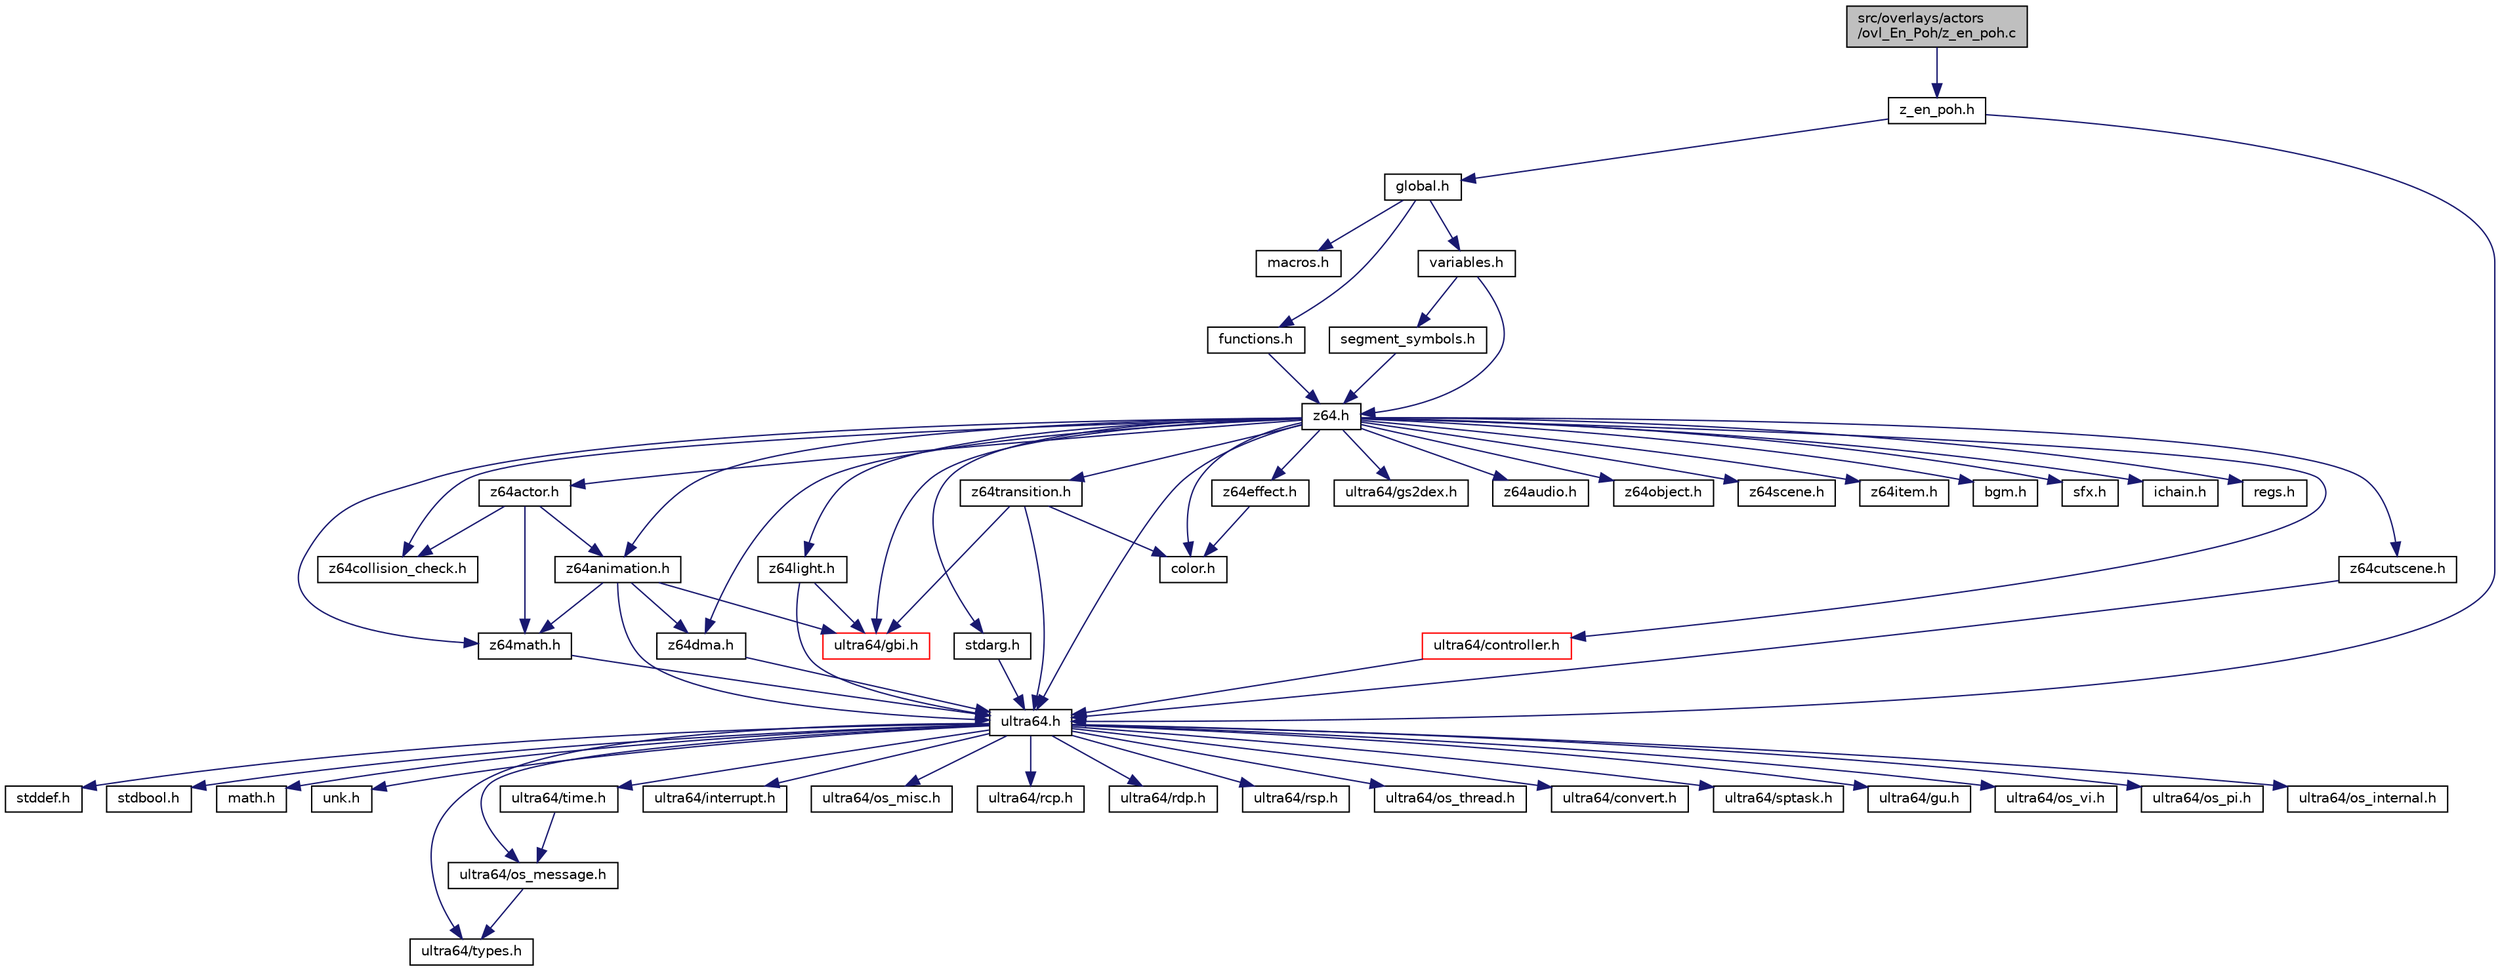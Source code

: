 digraph "src/overlays/actors/ovl_En_Poh/z_en_poh.c"
{
 // LATEX_PDF_SIZE
  edge [fontname="Helvetica",fontsize="10",labelfontname="Helvetica",labelfontsize="10"];
  node [fontname="Helvetica",fontsize="10",shape=record];
  Node1 [label="src/overlays/actors\l/ovl_En_Poh/z_en_poh.c",height=0.2,width=0.4,color="black", fillcolor="grey75", style="filled", fontcolor="black",tooltip=" "];
  Node1 -> Node2 [color="midnightblue",fontsize="10",style="solid",fontname="Helvetica"];
  Node2 [label="z_en_poh.h",height=0.2,width=0.4,color="black", fillcolor="white", style="filled",URL="$dc/db0/z__en__poh_8h.html",tooltip=" "];
  Node2 -> Node3 [color="midnightblue",fontsize="10",style="solid",fontname="Helvetica"];
  Node3 [label="ultra64.h",height=0.2,width=0.4,color="black", fillcolor="white", style="filled",URL="$dd/d2f/ultra64_8h.html",tooltip=" "];
  Node3 -> Node4 [color="midnightblue",fontsize="10",style="solid",fontname="Helvetica"];
  Node4 [label="stddef.h",height=0.2,width=0.4,color="black", fillcolor="white", style="filled",URL="$d3/dce/stddef_8h.html",tooltip=" "];
  Node3 -> Node5 [color="midnightblue",fontsize="10",style="solid",fontname="Helvetica"];
  Node5 [label="stdbool.h",height=0.2,width=0.4,color="black", fillcolor="white", style="filled",URL="$d9/d5e/stdbool_8h.html",tooltip=" "];
  Node3 -> Node6 [color="midnightblue",fontsize="10",style="solid",fontname="Helvetica"];
  Node6 [label="math.h",height=0.2,width=0.4,color="black", fillcolor="white", style="filled",URL="$df/db1/math_8h.html",tooltip=" "];
  Node3 -> Node7 [color="midnightblue",fontsize="10",style="solid",fontname="Helvetica"];
  Node7 [label="unk.h",height=0.2,width=0.4,color="black", fillcolor="white", style="filled",URL="$d0/dd3/unk_8h.html",tooltip=" "];
  Node3 -> Node8 [color="midnightblue",fontsize="10",style="solid",fontname="Helvetica"];
  Node8 [label="ultra64/types.h",height=0.2,width=0.4,color="black", fillcolor="white", style="filled",URL="$d9/d49/types_8h.html",tooltip=" "];
  Node3 -> Node9 [color="midnightblue",fontsize="10",style="solid",fontname="Helvetica"];
  Node9 [label="ultra64/interrupt.h",height=0.2,width=0.4,color="black", fillcolor="white", style="filled",URL="$dd/d78/interrupt_8h.html",tooltip=" "];
  Node3 -> Node10 [color="midnightblue",fontsize="10",style="solid",fontname="Helvetica"];
  Node10 [label="ultra64/os_misc.h",height=0.2,width=0.4,color="black", fillcolor="white", style="filled",URL="$dd/df0/ultra64_2os__misc_8h.html",tooltip=" "];
  Node3 -> Node11 [color="midnightblue",fontsize="10",style="solid",fontname="Helvetica"];
  Node11 [label="ultra64/rcp.h",height=0.2,width=0.4,color="black", fillcolor="white", style="filled",URL="$d2/d96/rcp_8h.html",tooltip=" "];
  Node3 -> Node12 [color="midnightblue",fontsize="10",style="solid",fontname="Helvetica"];
  Node12 [label="ultra64/rdp.h",height=0.2,width=0.4,color="black", fillcolor="white", style="filled",URL="$d7/da1/rdp_8h.html",tooltip=" "];
  Node3 -> Node13 [color="midnightblue",fontsize="10",style="solid",fontname="Helvetica"];
  Node13 [label="ultra64/rsp.h",height=0.2,width=0.4,color="black", fillcolor="white", style="filled",URL="$d2/d96/rsp_8h.html",tooltip=" "];
  Node3 -> Node14 [color="midnightblue",fontsize="10",style="solid",fontname="Helvetica"];
  Node14 [label="ultra64/os_thread.h",height=0.2,width=0.4,color="black", fillcolor="white", style="filled",URL="$d6/dfc/ultra64_2os__thread_8h.html",tooltip=" "];
  Node3 -> Node15 [color="midnightblue",fontsize="10",style="solid",fontname="Helvetica"];
  Node15 [label="ultra64/convert.h",height=0.2,width=0.4,color="black", fillcolor="white", style="filled",URL="$d3/d82/convert_8h.html",tooltip=" "];
  Node3 -> Node16 [color="midnightblue",fontsize="10",style="solid",fontname="Helvetica"];
  Node16 [label="ultra64/time.h",height=0.2,width=0.4,color="black", fillcolor="white", style="filled",URL="$de/df7/time_8h.html",tooltip=" "];
  Node16 -> Node17 [color="midnightblue",fontsize="10",style="solid",fontname="Helvetica"];
  Node17 [label="ultra64/os_message.h",height=0.2,width=0.4,color="black", fillcolor="white", style="filled",URL="$da/de0/ultra64_2os__message_8h.html",tooltip=" "];
  Node17 -> Node8 [color="midnightblue",fontsize="10",style="solid",fontname="Helvetica"];
  Node3 -> Node17 [color="midnightblue",fontsize="10",style="solid",fontname="Helvetica"];
  Node3 -> Node18 [color="midnightblue",fontsize="10",style="solid",fontname="Helvetica"];
  Node18 [label="ultra64/sptask.h",height=0.2,width=0.4,color="black", fillcolor="white", style="filled",URL="$d9/d13/ultra64_2sptask_8h.html",tooltip=" "];
  Node3 -> Node19 [color="midnightblue",fontsize="10",style="solid",fontname="Helvetica"];
  Node19 [label="ultra64/gu.h",height=0.2,width=0.4,color="black", fillcolor="white", style="filled",URL="$d3/dcb/ultra64_2gu_8h.html",tooltip=" "];
  Node3 -> Node20 [color="midnightblue",fontsize="10",style="solid",fontname="Helvetica"];
  Node20 [label="ultra64/os_vi.h",height=0.2,width=0.4,color="black", fillcolor="white", style="filled",URL="$db/dc2/ultra64_2os__vi_8h.html",tooltip=" "];
  Node3 -> Node21 [color="midnightblue",fontsize="10",style="solid",fontname="Helvetica"];
  Node21 [label="ultra64/os_pi.h",height=0.2,width=0.4,color="black", fillcolor="white", style="filled",URL="$db/d93/ultra64_2os__pi_8h.html",tooltip=" "];
  Node3 -> Node22 [color="midnightblue",fontsize="10",style="solid",fontname="Helvetica"];
  Node22 [label="ultra64/os_internal.h",height=0.2,width=0.4,color="black", fillcolor="white", style="filled",URL="$dd/d86/ultra64_2os__internal_8h.html",tooltip=" "];
  Node2 -> Node23 [color="midnightblue",fontsize="10",style="solid",fontname="Helvetica"];
  Node23 [label="global.h",height=0.2,width=0.4,color="black", fillcolor="white", style="filled",URL="$d2/d49/global_8h.html",tooltip=" "];
  Node23 -> Node24 [color="midnightblue",fontsize="10",style="solid",fontname="Helvetica"];
  Node24 [label="functions.h",height=0.2,width=0.4,color="black", fillcolor="white", style="filled",URL="$d8/d5c/functions_8h.html",tooltip=" "];
  Node24 -> Node25 [color="midnightblue",fontsize="10",style="solid",fontname="Helvetica"];
  Node25 [label="z64.h",height=0.2,width=0.4,color="black", fillcolor="white", style="filled",URL="$d2/d67/z64_8h.html",tooltip=" "];
  Node25 -> Node3 [color="midnightblue",fontsize="10",style="solid",fontname="Helvetica"];
  Node25 -> Node26 [color="midnightblue",fontsize="10",style="solid",fontname="Helvetica"];
  Node26 [label="ultra64/gbi.h",height=0.2,width=0.4,color="red", fillcolor="white", style="filled",URL="$d3/daf/gbi_8h.html",tooltip=" "];
  Node25 -> Node29 [color="midnightblue",fontsize="10",style="solid",fontname="Helvetica"];
  Node29 [label="ultra64/gs2dex.h",height=0.2,width=0.4,color="black", fillcolor="white", style="filled",URL="$d5/de2/ultra64_2gs2dex_8h.html",tooltip=" "];
  Node25 -> Node30 [color="midnightblue",fontsize="10",style="solid",fontname="Helvetica"];
  Node30 [label="ultra64/controller.h",height=0.2,width=0.4,color="red", fillcolor="white", style="filled",URL="$d2/dd9/controller_8h.html",tooltip=" "];
  Node30 -> Node3 [color="midnightblue",fontsize="10",style="solid",fontname="Helvetica"];
  Node25 -> Node34 [color="midnightblue",fontsize="10",style="solid",fontname="Helvetica"];
  Node34 [label="z64light.h",height=0.2,width=0.4,color="black", fillcolor="white", style="filled",URL="$d5/d6d/z64light_8h.html",tooltip=" "];
  Node34 -> Node3 [color="midnightblue",fontsize="10",style="solid",fontname="Helvetica"];
  Node34 -> Node26 [color="midnightblue",fontsize="10",style="solid",fontname="Helvetica"];
  Node25 -> Node35 [color="midnightblue",fontsize="10",style="solid",fontname="Helvetica"];
  Node35 [label="z64actor.h",height=0.2,width=0.4,color="black", fillcolor="white", style="filled",URL="$d0/d00/z64actor_8h.html",tooltip=" "];
  Node35 -> Node36 [color="midnightblue",fontsize="10",style="solid",fontname="Helvetica"];
  Node36 [label="z64animation.h",height=0.2,width=0.4,color="black", fillcolor="white", style="filled",URL="$d9/dfc/z64animation_8h.html",tooltip=" "];
  Node36 -> Node3 [color="midnightblue",fontsize="10",style="solid",fontname="Helvetica"];
  Node36 -> Node26 [color="midnightblue",fontsize="10",style="solid",fontname="Helvetica"];
  Node36 -> Node37 [color="midnightblue",fontsize="10",style="solid",fontname="Helvetica"];
  Node37 [label="z64dma.h",height=0.2,width=0.4,color="black", fillcolor="white", style="filled",URL="$dd/da4/z64dma_8h.html",tooltip=" "];
  Node37 -> Node3 [color="midnightblue",fontsize="10",style="solid",fontname="Helvetica"];
  Node36 -> Node38 [color="midnightblue",fontsize="10",style="solid",fontname="Helvetica"];
  Node38 [label="z64math.h",height=0.2,width=0.4,color="black", fillcolor="white", style="filled",URL="$df/d94/z64math_8h.html",tooltip=" "];
  Node38 -> Node3 [color="midnightblue",fontsize="10",style="solid",fontname="Helvetica"];
  Node35 -> Node38 [color="midnightblue",fontsize="10",style="solid",fontname="Helvetica"];
  Node35 -> Node39 [color="midnightblue",fontsize="10",style="solid",fontname="Helvetica"];
  Node39 [label="z64collision_check.h",height=0.2,width=0.4,color="black", fillcolor="white", style="filled",URL="$d3/ddc/z64collision__check_8h.html",tooltip=" "];
  Node25 -> Node40 [color="midnightblue",fontsize="10",style="solid",fontname="Helvetica"];
  Node40 [label="z64audio.h",height=0.2,width=0.4,color="black", fillcolor="white", style="filled",URL="$d9/df4/z64audio_8h.html",tooltip=" "];
  Node25 -> Node41 [color="midnightblue",fontsize="10",style="solid",fontname="Helvetica"];
  Node41 [label="z64object.h",height=0.2,width=0.4,color="black", fillcolor="white", style="filled",URL="$d6/dbe/z64object_8h.html",tooltip=" "];
  Node25 -> Node42 [color="midnightblue",fontsize="10",style="solid",fontname="Helvetica"];
  Node42 [label="z64cutscene.h",height=0.2,width=0.4,color="black", fillcolor="white", style="filled",URL="$df/d7a/z64cutscene_8h.html",tooltip=" "];
  Node42 -> Node3 [color="midnightblue",fontsize="10",style="solid",fontname="Helvetica"];
  Node25 -> Node39 [color="midnightblue",fontsize="10",style="solid",fontname="Helvetica"];
  Node25 -> Node43 [color="midnightblue",fontsize="10",style="solid",fontname="Helvetica"];
  Node43 [label="z64scene.h",height=0.2,width=0.4,color="black", fillcolor="white", style="filled",URL="$dd/d88/z64scene_8h.html",tooltip=" "];
  Node25 -> Node44 [color="midnightblue",fontsize="10",style="solid",fontname="Helvetica"];
  Node44 [label="z64effect.h",height=0.2,width=0.4,color="black", fillcolor="white", style="filled",URL="$d7/d2b/z64effect_8h.html",tooltip=" "];
  Node44 -> Node45 [color="midnightblue",fontsize="10",style="solid",fontname="Helvetica"];
  Node45 [label="color.h",height=0.2,width=0.4,color="black", fillcolor="white", style="filled",URL="$da/dec/color_8h.html",tooltip=" "];
  Node25 -> Node46 [color="midnightblue",fontsize="10",style="solid",fontname="Helvetica"];
  Node46 [label="z64item.h",height=0.2,width=0.4,color="black", fillcolor="white", style="filled",URL="$d7/dc4/z64item_8h.html",tooltip=" "];
  Node25 -> Node36 [color="midnightblue",fontsize="10",style="solid",fontname="Helvetica"];
  Node25 -> Node37 [color="midnightblue",fontsize="10",style="solid",fontname="Helvetica"];
  Node25 -> Node38 [color="midnightblue",fontsize="10",style="solid",fontname="Helvetica"];
  Node25 -> Node47 [color="midnightblue",fontsize="10",style="solid",fontname="Helvetica"];
  Node47 [label="z64transition.h",height=0.2,width=0.4,color="black", fillcolor="white", style="filled",URL="$d6/d6b/z64transition_8h.html",tooltip=" "];
  Node47 -> Node3 [color="midnightblue",fontsize="10",style="solid",fontname="Helvetica"];
  Node47 -> Node26 [color="midnightblue",fontsize="10",style="solid",fontname="Helvetica"];
  Node47 -> Node45 [color="midnightblue",fontsize="10",style="solid",fontname="Helvetica"];
  Node25 -> Node48 [color="midnightblue",fontsize="10",style="solid",fontname="Helvetica"];
  Node48 [label="bgm.h",height=0.2,width=0.4,color="black", fillcolor="white", style="filled",URL="$d8/d61/bgm_8h.html",tooltip=" "];
  Node25 -> Node49 [color="midnightblue",fontsize="10",style="solid",fontname="Helvetica"];
  Node49 [label="sfx.h",height=0.2,width=0.4,color="black", fillcolor="white", style="filled",URL="$de/d76/sfx_8h.html",tooltip=" "];
  Node25 -> Node45 [color="midnightblue",fontsize="10",style="solid",fontname="Helvetica"];
  Node25 -> Node50 [color="midnightblue",fontsize="10",style="solid",fontname="Helvetica"];
  Node50 [label="ichain.h",height=0.2,width=0.4,color="black", fillcolor="white", style="filled",URL="$db/da4/ichain_8h.html",tooltip=" "];
  Node25 -> Node51 [color="midnightblue",fontsize="10",style="solid",fontname="Helvetica"];
  Node51 [label="stdarg.h",height=0.2,width=0.4,color="black", fillcolor="white", style="filled",URL="$d1/d2d/stdarg_8h.html",tooltip=" "];
  Node51 -> Node3 [color="midnightblue",fontsize="10",style="solid",fontname="Helvetica"];
  Node25 -> Node52 [color="midnightblue",fontsize="10",style="solid",fontname="Helvetica"];
  Node52 [label="regs.h",height=0.2,width=0.4,color="black", fillcolor="white", style="filled",URL="$d8/d29/regs_8h.html",tooltip=" "];
  Node23 -> Node53 [color="midnightblue",fontsize="10",style="solid",fontname="Helvetica"];
  Node53 [label="variables.h",height=0.2,width=0.4,color="black", fillcolor="white", style="filled",URL="$de/dca/variables_8h.html",tooltip=" "];
  Node53 -> Node25 [color="midnightblue",fontsize="10",style="solid",fontname="Helvetica"];
  Node53 -> Node54 [color="midnightblue",fontsize="10",style="solid",fontname="Helvetica"];
  Node54 [label="segment_symbols.h",height=0.2,width=0.4,color="black", fillcolor="white", style="filled",URL="$d9/d72/segment__symbols_8h.html",tooltip=" "];
  Node54 -> Node25 [color="midnightblue",fontsize="10",style="solid",fontname="Helvetica"];
  Node23 -> Node55 [color="midnightblue",fontsize="10",style="solid",fontname="Helvetica"];
  Node55 [label="macros.h",height=0.2,width=0.4,color="black", fillcolor="white", style="filled",URL="$de/d3c/macros_8h.html",tooltip=" "];
}
